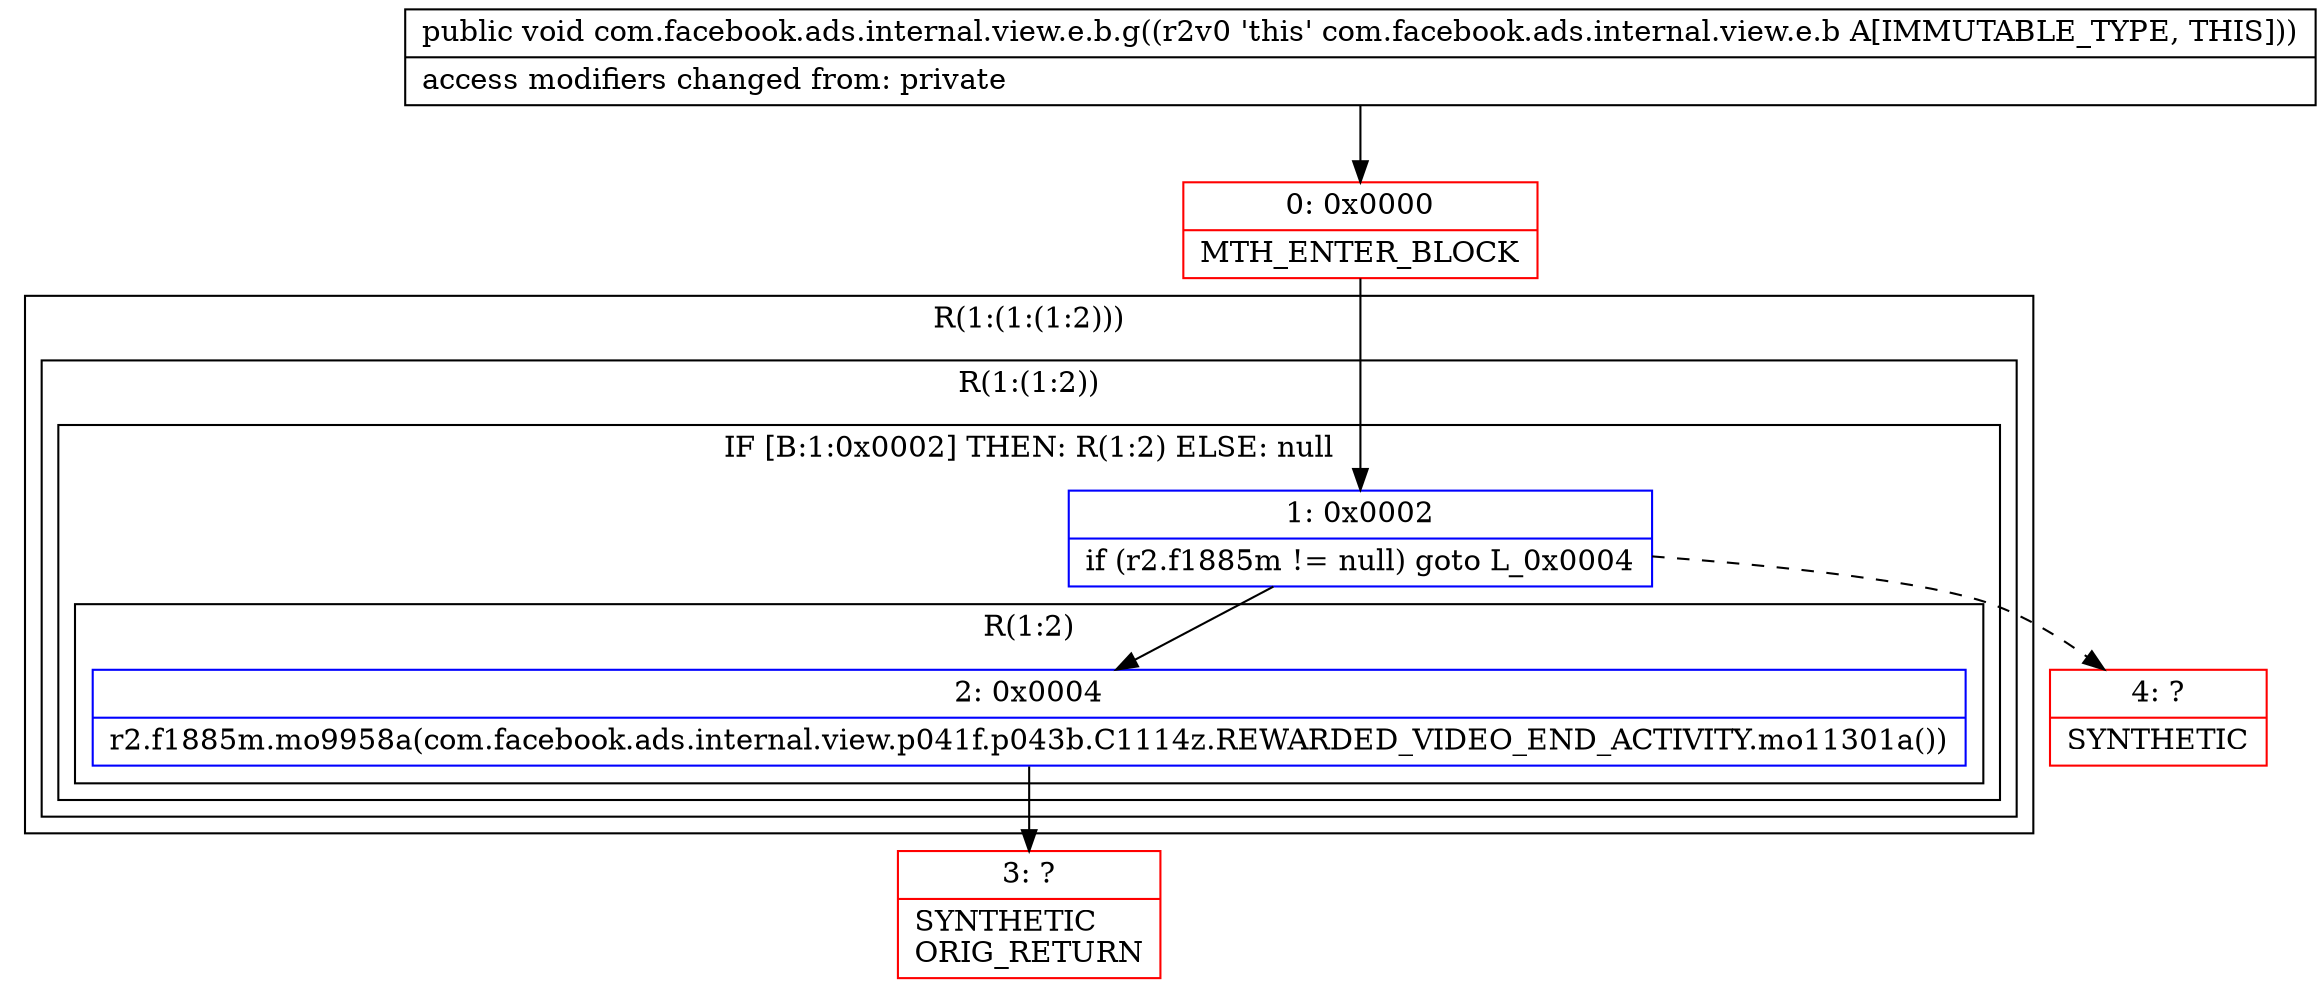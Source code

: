 digraph "CFG forcom.facebook.ads.internal.view.e.b.g()V" {
subgraph cluster_Region_277360599 {
label = "R(1:(1:(1:2)))";
node [shape=record,color=blue];
subgraph cluster_Region_1305208055 {
label = "R(1:(1:2))";
node [shape=record,color=blue];
subgraph cluster_IfRegion_865557908 {
label = "IF [B:1:0x0002] THEN: R(1:2) ELSE: null";
node [shape=record,color=blue];
Node_1 [shape=record,label="{1\:\ 0x0002|if (r2.f1885m != null) goto L_0x0004\l}"];
subgraph cluster_Region_1664391901 {
label = "R(1:2)";
node [shape=record,color=blue];
Node_2 [shape=record,label="{2\:\ 0x0004|r2.f1885m.mo9958a(com.facebook.ads.internal.view.p041f.p043b.C1114z.REWARDED_VIDEO_END_ACTIVITY.mo11301a())\l}"];
}
}
}
}
Node_0 [shape=record,color=red,label="{0\:\ 0x0000|MTH_ENTER_BLOCK\l}"];
Node_3 [shape=record,color=red,label="{3\:\ ?|SYNTHETIC\lORIG_RETURN\l}"];
Node_4 [shape=record,color=red,label="{4\:\ ?|SYNTHETIC\l}"];
MethodNode[shape=record,label="{public void com.facebook.ads.internal.view.e.b.g((r2v0 'this' com.facebook.ads.internal.view.e.b A[IMMUTABLE_TYPE, THIS]))  | access modifiers changed from: private\l}"];
MethodNode -> Node_0;
Node_1 -> Node_2;
Node_1 -> Node_4[style=dashed];
Node_2 -> Node_3;
Node_0 -> Node_1;
}

